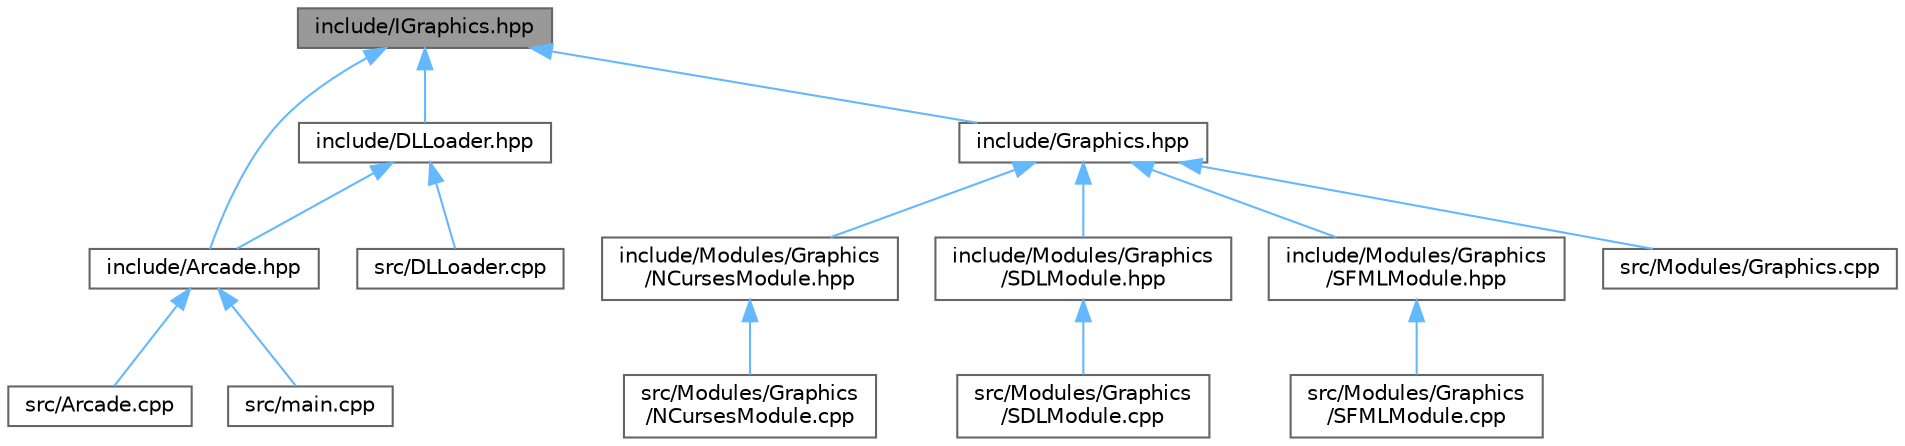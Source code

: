digraph "include/IGraphics.hpp"
{
 // LATEX_PDF_SIZE
  bgcolor="transparent";
  edge [fontname=Helvetica,fontsize=10,labelfontname=Helvetica,labelfontsize=10];
  node [fontname=Helvetica,fontsize=10,shape=box,height=0.2,width=0.4];
  Node1 [label="include/IGraphics.hpp",height=0.2,width=0.4,color="gray40", fillcolor="grey60", style="filled", fontcolor="black",tooltip=" "];
  Node1 -> Node2 [dir="back",color="steelblue1",style="solid"];
  Node2 [label="include/Arcade.hpp",height=0.2,width=0.4,color="grey40", fillcolor="white", style="filled",URL="$Arcade_8hpp.html",tooltip="Ce fichier est le 'core' de l'arcade, c'est lui qui fait la jointure entre IGraphics et IGames."];
  Node2 -> Node3 [dir="back",color="steelblue1",style="solid"];
  Node3 [label="src/Arcade.cpp",height=0.2,width=0.4,color="grey40", fillcolor="white", style="filled",URL="$Arcade_8cpp.html",tooltip=" "];
  Node2 -> Node4 [dir="back",color="steelblue1",style="solid"];
  Node4 [label="src/main.cpp",height=0.2,width=0.4,color="grey40", fillcolor="white", style="filled",URL="$main_8cpp.html",tooltip=" "];
  Node1 -> Node5 [dir="back",color="steelblue1",style="solid"];
  Node5 [label="include/DLLoader.hpp",height=0.2,width=0.4,color="grey40", fillcolor="white", style="filled",URL="$DLLoader_8hpp.html",tooltip="Ce fichier est l'encapsulation de <dlfcn.h> en C."];
  Node5 -> Node2 [dir="back",color="steelblue1",style="solid"];
  Node5 -> Node6 [dir="back",color="steelblue1",style="solid"];
  Node6 [label="src/DLLoader.cpp",height=0.2,width=0.4,color="grey40", fillcolor="white", style="filled",URL="$DLLoader_8cpp.html",tooltip=" "];
  Node1 -> Node7 [dir="back",color="steelblue1",style="solid"];
  Node7 [label="include/Graphics.hpp",height=0.2,width=0.4,color="grey40", fillcolor="white", style="filled",URL="$Graphics_8hpp.html",tooltip=" "];
  Node7 -> Node8 [dir="back",color="steelblue1",style="solid"];
  Node8 [label="include/Modules/Graphics\l/NCursesModule.hpp",height=0.2,width=0.4,color="grey40", fillcolor="white", style="filled",URL="$NCursesModule_8hpp.html",tooltip="Ce fichier implémente la lib graphoique Ncurses."];
  Node8 -> Node9 [dir="back",color="steelblue1",style="solid"];
  Node9 [label="src/Modules/Graphics\l/NCursesModule.cpp",height=0.2,width=0.4,color="grey40", fillcolor="white", style="filled",URL="$NCursesModule_8cpp.html",tooltip=" "];
  Node7 -> Node10 [dir="back",color="steelblue1",style="solid"];
  Node10 [label="include/Modules/Graphics\l/SDLModule.hpp",height=0.2,width=0.4,color="grey40", fillcolor="white", style="filled",URL="$SDLModule_8hpp.html",tooltip=" "];
  Node10 -> Node11 [dir="back",color="steelblue1",style="solid"];
  Node11 [label="src/Modules/Graphics\l/SDLModule.cpp",height=0.2,width=0.4,color="grey40", fillcolor="white", style="filled",URL="$SDLModule_8cpp.html",tooltip=" "];
  Node7 -> Node12 [dir="back",color="steelblue1",style="solid"];
  Node12 [label="include/Modules/Graphics\l/SFMLModule.hpp",height=0.2,width=0.4,color="grey40", fillcolor="white", style="filled",URL="$SFMLModule_8hpp.html",tooltip="Ce fichier implémente la lib graphique SFML."];
  Node12 -> Node13 [dir="back",color="steelblue1",style="solid"];
  Node13 [label="src/Modules/Graphics\l/SFMLModule.cpp",height=0.2,width=0.4,color="grey40", fillcolor="white", style="filled",URL="$SFMLModule_8cpp.html",tooltip=" "];
  Node7 -> Node14 [dir="back",color="steelblue1",style="solid"];
  Node14 [label="src/Modules/Graphics.cpp",height=0.2,width=0.4,color="grey40", fillcolor="white", style="filled",URL="$Graphics_8cpp.html",tooltip=" "];
}
